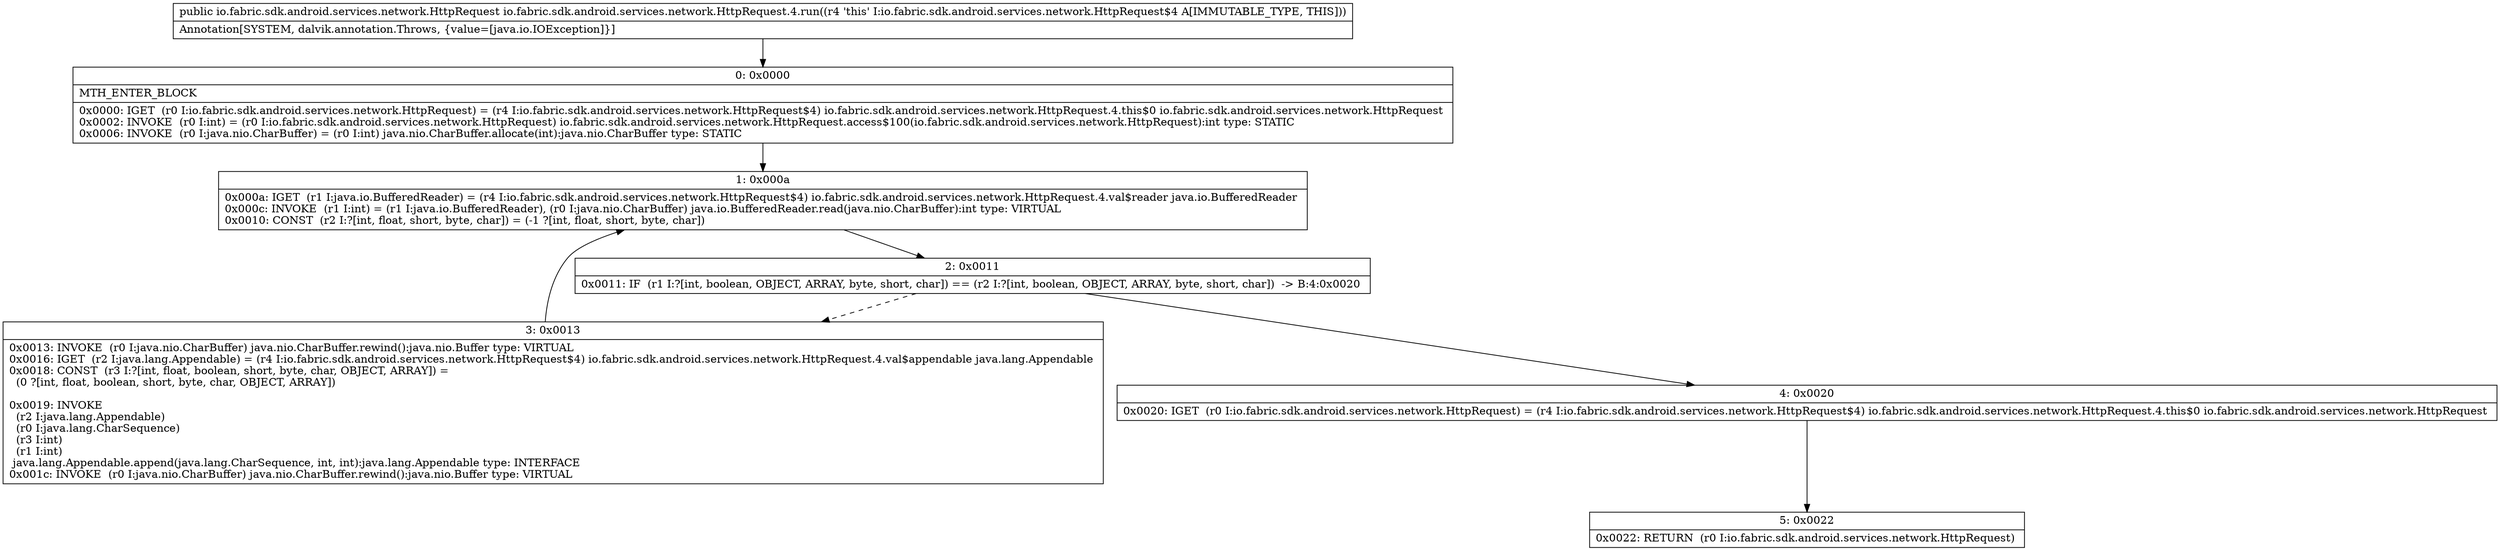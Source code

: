digraph "CFG forio.fabric.sdk.android.services.network.HttpRequest.4.run()Lio\/fabric\/sdk\/android\/services\/network\/HttpRequest;" {
Node_0 [shape=record,label="{0\:\ 0x0000|MTH_ENTER_BLOCK\l|0x0000: IGET  (r0 I:io.fabric.sdk.android.services.network.HttpRequest) = (r4 I:io.fabric.sdk.android.services.network.HttpRequest$4) io.fabric.sdk.android.services.network.HttpRequest.4.this$0 io.fabric.sdk.android.services.network.HttpRequest \l0x0002: INVOKE  (r0 I:int) = (r0 I:io.fabric.sdk.android.services.network.HttpRequest) io.fabric.sdk.android.services.network.HttpRequest.access$100(io.fabric.sdk.android.services.network.HttpRequest):int type: STATIC \l0x0006: INVOKE  (r0 I:java.nio.CharBuffer) = (r0 I:int) java.nio.CharBuffer.allocate(int):java.nio.CharBuffer type: STATIC \l}"];
Node_1 [shape=record,label="{1\:\ 0x000a|0x000a: IGET  (r1 I:java.io.BufferedReader) = (r4 I:io.fabric.sdk.android.services.network.HttpRequest$4) io.fabric.sdk.android.services.network.HttpRequest.4.val$reader java.io.BufferedReader \l0x000c: INVOKE  (r1 I:int) = (r1 I:java.io.BufferedReader), (r0 I:java.nio.CharBuffer) java.io.BufferedReader.read(java.nio.CharBuffer):int type: VIRTUAL \l0x0010: CONST  (r2 I:?[int, float, short, byte, char]) = (\-1 ?[int, float, short, byte, char]) \l}"];
Node_2 [shape=record,label="{2\:\ 0x0011|0x0011: IF  (r1 I:?[int, boolean, OBJECT, ARRAY, byte, short, char]) == (r2 I:?[int, boolean, OBJECT, ARRAY, byte, short, char])  \-\> B:4:0x0020 \l}"];
Node_3 [shape=record,label="{3\:\ 0x0013|0x0013: INVOKE  (r0 I:java.nio.CharBuffer) java.nio.CharBuffer.rewind():java.nio.Buffer type: VIRTUAL \l0x0016: IGET  (r2 I:java.lang.Appendable) = (r4 I:io.fabric.sdk.android.services.network.HttpRequest$4) io.fabric.sdk.android.services.network.HttpRequest.4.val$appendable java.lang.Appendable \l0x0018: CONST  (r3 I:?[int, float, boolean, short, byte, char, OBJECT, ARRAY]) = \l  (0 ?[int, float, boolean, short, byte, char, OBJECT, ARRAY])\l \l0x0019: INVOKE  \l  (r2 I:java.lang.Appendable)\l  (r0 I:java.lang.CharSequence)\l  (r3 I:int)\l  (r1 I:int)\l java.lang.Appendable.append(java.lang.CharSequence, int, int):java.lang.Appendable type: INTERFACE \l0x001c: INVOKE  (r0 I:java.nio.CharBuffer) java.nio.CharBuffer.rewind():java.nio.Buffer type: VIRTUAL \l}"];
Node_4 [shape=record,label="{4\:\ 0x0020|0x0020: IGET  (r0 I:io.fabric.sdk.android.services.network.HttpRequest) = (r4 I:io.fabric.sdk.android.services.network.HttpRequest$4) io.fabric.sdk.android.services.network.HttpRequest.4.this$0 io.fabric.sdk.android.services.network.HttpRequest \l}"];
Node_5 [shape=record,label="{5\:\ 0x0022|0x0022: RETURN  (r0 I:io.fabric.sdk.android.services.network.HttpRequest) \l}"];
MethodNode[shape=record,label="{public io.fabric.sdk.android.services.network.HttpRequest io.fabric.sdk.android.services.network.HttpRequest.4.run((r4 'this' I:io.fabric.sdk.android.services.network.HttpRequest$4 A[IMMUTABLE_TYPE, THIS]))  | Annotation[SYSTEM, dalvik.annotation.Throws, \{value=[java.io.IOException]\}]\l}"];
MethodNode -> Node_0;
Node_0 -> Node_1;
Node_1 -> Node_2;
Node_2 -> Node_3[style=dashed];
Node_2 -> Node_4;
Node_3 -> Node_1;
Node_4 -> Node_5;
}

